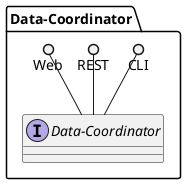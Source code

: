 @startuml

package "Data-Coordinator" {
    interface "Data-Coordinator" {

    }
    CLI ()-- "Data-Coordinator"
    REST ()-- "Data-Coordinator"
    Web ()-- "Data-Coordinator"

}


@enduml
